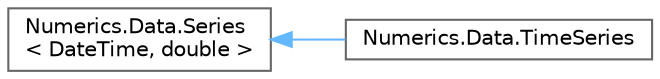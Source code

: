 digraph "Graphical Class Hierarchy"
{
 // LATEX_PDF_SIZE
  bgcolor="transparent";
  edge [fontname=Helvetica,fontsize=10,labelfontname=Helvetica,labelfontsize=10];
  node [fontname=Helvetica,fontsize=10,shape=box,height=0.2,width=0.4];
  rankdir="LR";
  Node0 [id="Node000000",label="Numerics.Data.Series\l\< DateTime, double \>",height=0.2,width=0.4,color="grey40", fillcolor="white", style="filled",URL="$class_numerics_1_1_data_1_1_series.html",tooltip=" "];
  Node0 -> Node1 [id="edge15_Node000000_Node000001",dir="back",color="steelblue1",style="solid",tooltip=" "];
  Node1 [id="Node000001",label="Numerics.Data.TimeSeries",height=0.2,width=0.4,color="grey40", fillcolor="white", style="filled",URL="$class_numerics_1_1_data_1_1_time_series.html",tooltip="A time-series class, which is a collection of time-series ordinates."];
}
